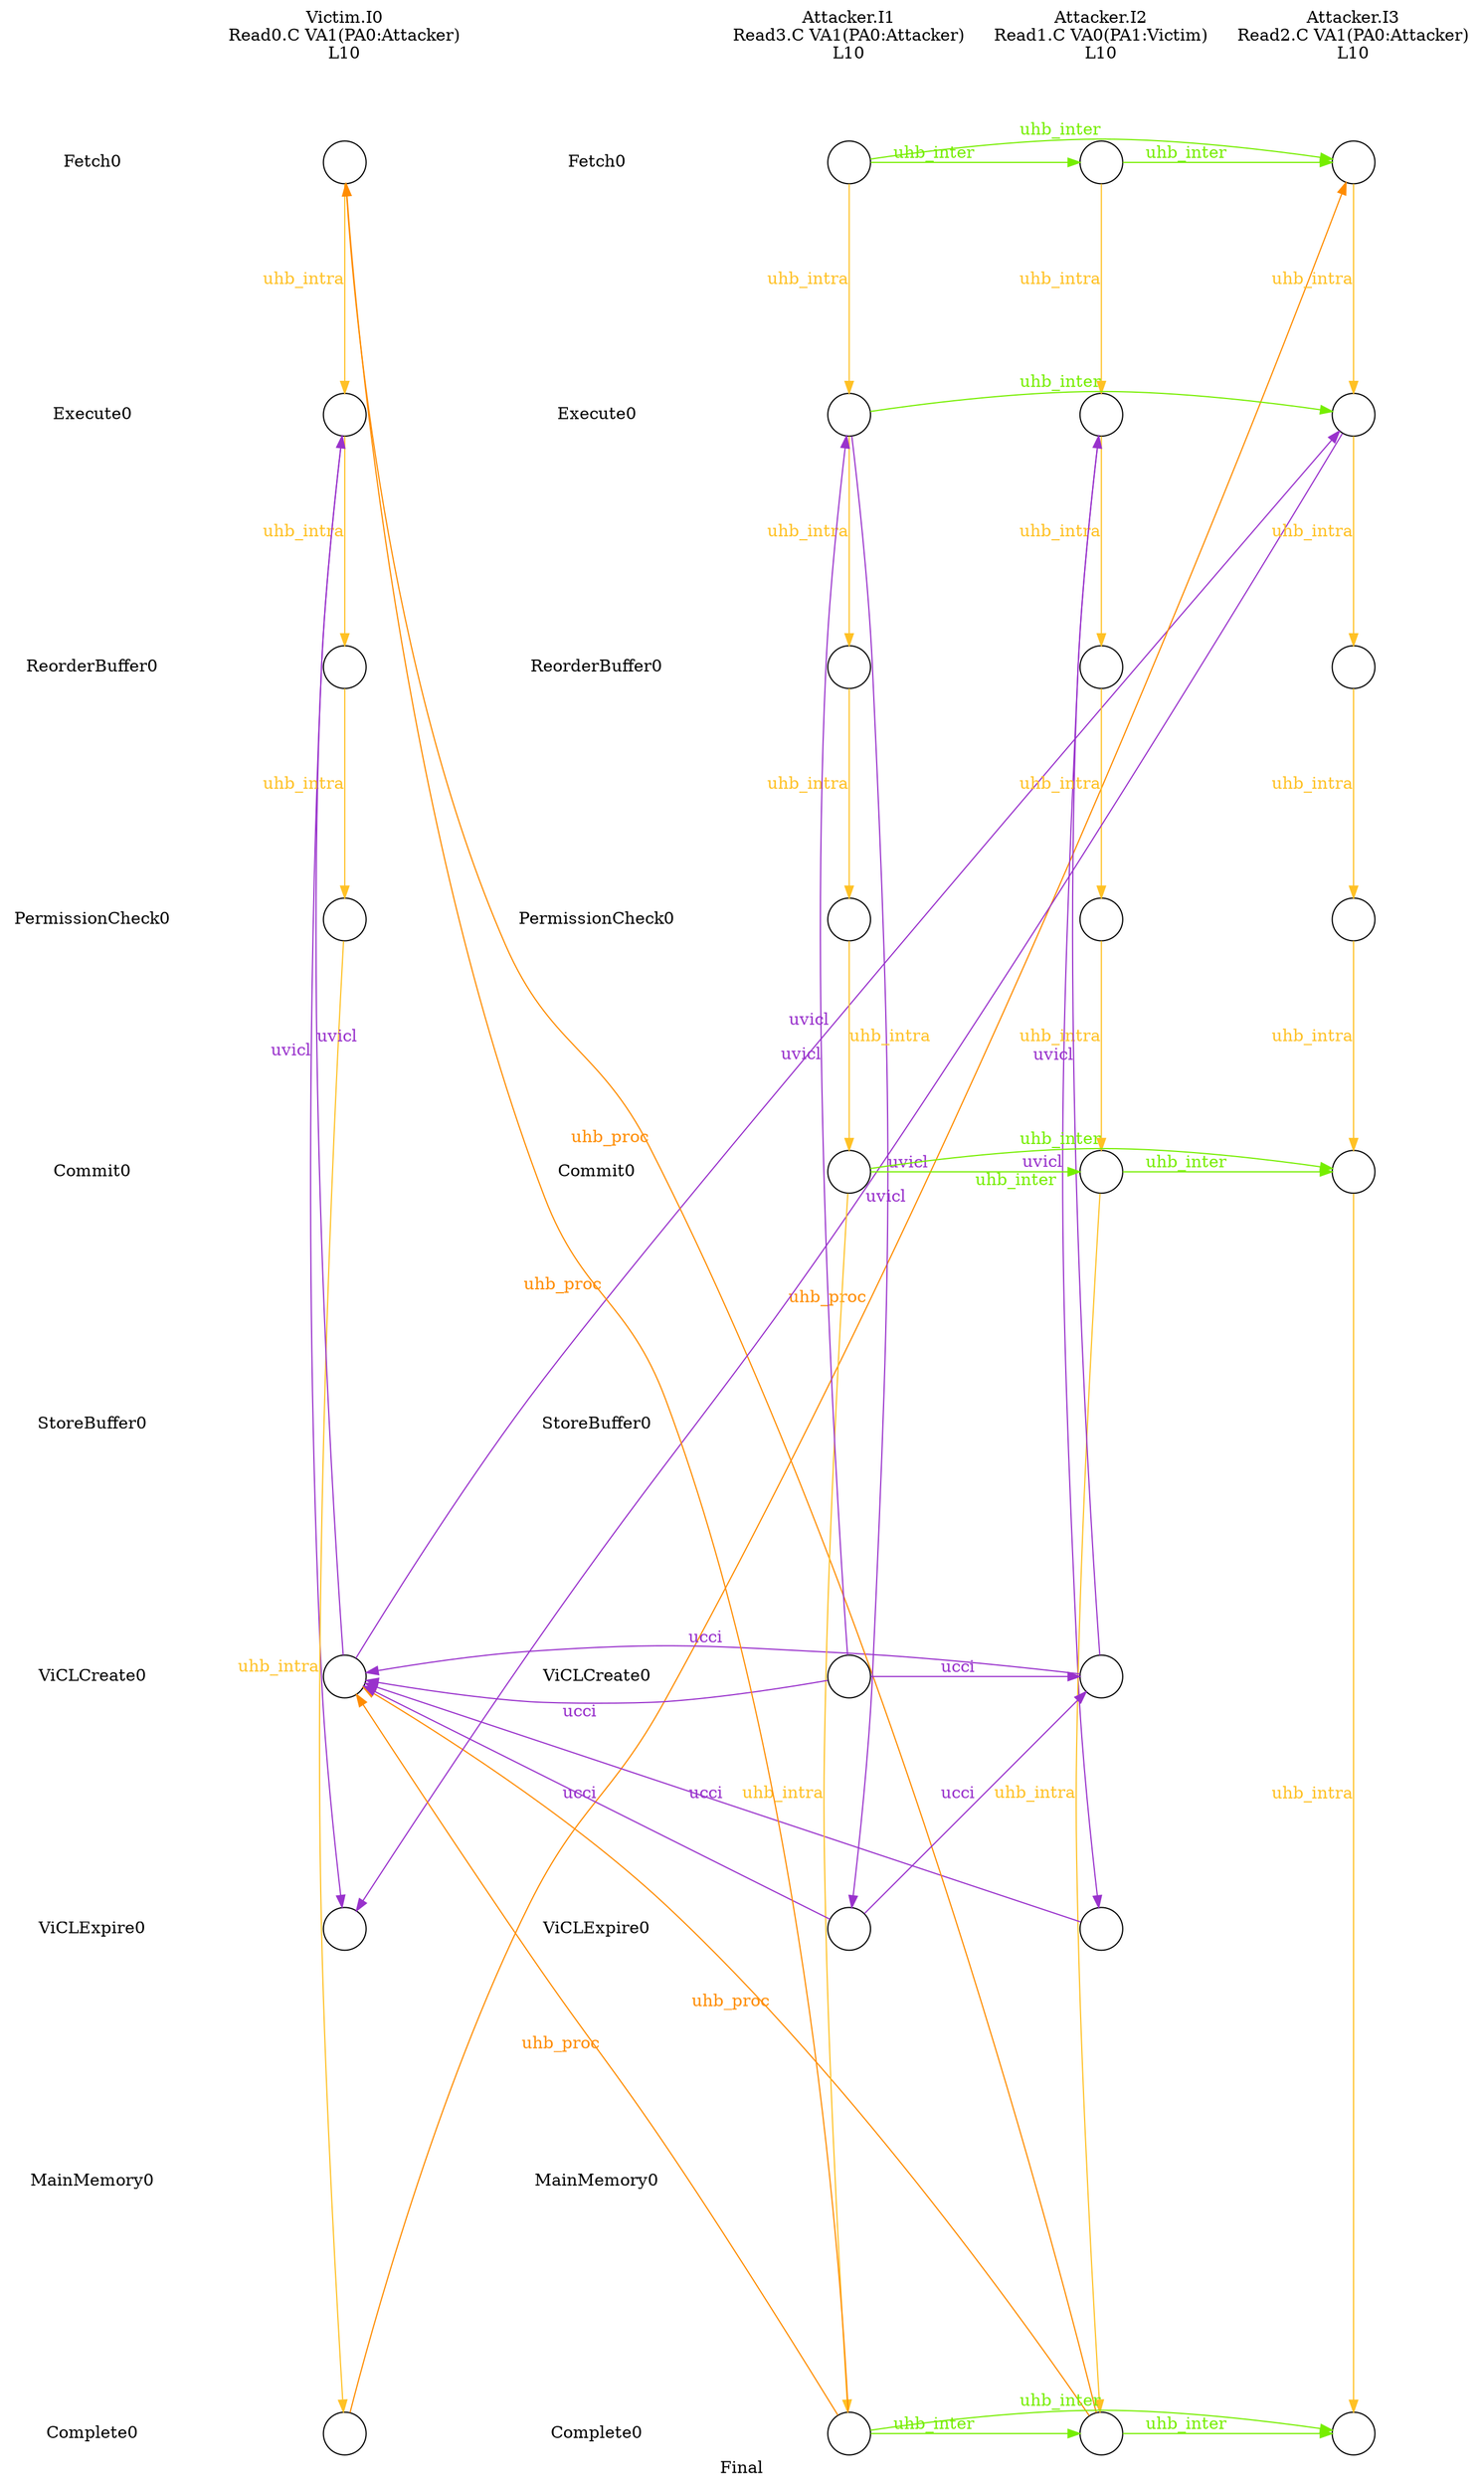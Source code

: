 digraph G {
	layout=neato;
	overlap=scale;
	splines=true;
	label="Final";
	n0_0_label [label="Victim.I0\nRead0.C VA1(PA0:Attacker)\nL10\n";pos="1,0.5!";shape=none];
	n1_0_label [label="Attacker.I1\nRead3.C VA1(PA0:Attacker)\nL10\n";pos="3,0.5!";shape=none];
	n2_0_label [label="Attacker.I2\nRead1.C VA0(PA1:Victim)\nL10\n";pos="4,0.5!";shape=none];
	n3_0_label [label="Attacker.I3\nRead2.C VA1(PA0:Attacker)\nL10\n";pos="5,0.5!";shape=none];
	l0_6_label [label="ViCLCreate0";pos="0,-6!";shape=none];
	l0_3_label [label="PermissionCheck0";pos="0,-3!";shape=none];
	l0_4_label [label="Commit0";pos="0,-4!";shape=none];
	l0_5_label [label="StoreBuffer0";pos="0,-5!";shape=none];
	l0_8_label [label="MainMemory0";pos="0,-8!";shape=none];
	l0_2_label [label="ReorderBuffer0";pos="0,-2!";shape=none];
	l0_9_label [label="Complete0";pos="0,-9!";shape=none];
	l0_1_label [label="Execute0";pos="0,-1!";shape=none];
	l0_7_label [label="ViCLExpire0";pos="0,-7!";shape=none];
	l0_0_label [label="Fetch0";pos="0,-0!";shape=none];
	l2_6_label [label="ViCLCreate0";pos="2,-6!";shape=none];
	l2_3_label [label="PermissionCheck0";pos="2,-3!";shape=none];
	l2_4_label [label="Commit0";pos="2,-4!";shape=none];
	l2_5_label [label="StoreBuffer0";pos="2,-5!";shape=none];
	l2_8_label [label="MainMemory0";pos="2,-8!";shape=none];
	l2_2_label [label="ReorderBuffer0";pos="2,-2!";shape=none];
	l2_9_label [label="Complete0";pos="2,-9!";shape=none];
	l2_1_label [label="Execute0";pos="2,-1!";shape=none];
	l2_7_label [label="ViCLExpire0";pos="2,-7!";shape=none];
	l2_0_label [label="Fetch0";pos="2,-0!";shape=none];
	n0_0_0_0_Read0_at_0_0 [shape=circle;label="";pos="1,-0!";];
	n0_0_0_0_Read0_at_0_1 [shape=circle;label="";pos="1,-1!";];
	n0_0_0_0_Read0_at_0_2 [shape=circle;label="";pos="1,-2!";];
	n0_0_0_0_Read0_at_0_3 [shape=circle;label="";pos="1,-3!";];
	n0_0_0_0_Read0_at_0_6 [shape=circle;label="";pos="1,-6!";];
	n0_0_0_0_Read0_at_0_7 [shape=circle;label="";pos="1,-7!";];
	n0_0_0_0_Read0_at_0_9 [shape=circle;label="";pos="1,-9!";];
	n2_1_0_0_Read1_at_1_0 [shape=circle;label="";pos="4,-0!";];
	n2_1_0_0_Read1_at_1_1 [shape=circle;label="";pos="4,-1!";];
	n2_1_0_0_Read1_at_1_2 [shape=circle;label="";pos="4,-2!";];
	n2_1_0_0_Read1_at_1_3 [shape=circle;label="";pos="4,-3!";];
	n2_1_0_0_Read1_at_1_4 [shape=circle;label="";pos="4,-4!";];
	n2_1_0_0_Read1_at_1_6 [shape=circle;label="";pos="4,-6!";];
	n2_1_0_0_Read1_at_1_7 [shape=circle;label="";pos="4,-7!";];
	n2_1_0_0_Read1_at_1_9 [shape=circle;label="";pos="4,-9!";];
	n3_1_0_0_Read2_at_1_0 [shape=circle;label="";pos="5,-0!";];
	n3_1_0_0_Read2_at_1_1 [shape=circle;label="";pos="5,-1!";];
	n3_1_0_0_Read2_at_1_2 [shape=circle;label="";pos="5,-2!";];
	n3_1_0_0_Read2_at_1_3 [shape=circle;label="";pos="5,-3!";];
	n3_1_0_0_Read2_at_1_4 [shape=circle;label="";pos="5,-4!";];
	n3_1_0_0_Read2_at_1_9 [shape=circle;label="";pos="5,-9!";];
	n1_1_0_0_Read3_at_1_0 [shape=circle;label="";pos="3,-0!";];
	n1_1_0_0_Read3_at_1_1 [shape=circle;label="";pos="3,-1!";];
	n1_1_0_0_Read3_at_1_2 [shape=circle;label="";pos="3,-2!";];
	n1_1_0_0_Read3_at_1_3 [shape=circle;label="";pos="3,-3!";];
	n1_1_0_0_Read3_at_1_4 [shape=circle;label="";pos="3,-4!";];
	n1_1_0_0_Read3_at_1_6 [shape=circle;label="";pos="3,-6!";];
	n1_1_0_0_Read3_at_1_7 [shape=circle;label="";pos="3,-7!";];
	n1_1_0_0_Read3_at_1_9 [shape=circle;label="";pos="3,-9!";];
	n2_1_0_0_Read1_at_1_6 -> n0_0_0_0_Read0_at_0_6[label="ucci";constraint=false;color="darkorchid";fontcolor="darkorchid";];
	n2_1_0_0_Read1_at_1_7 -> n0_0_0_0_Read0_at_0_6[label="ucci";constraint=false;color="darkorchid";fontcolor="darkorchid";];
	n1_1_0_0_Read3_at_1_6 -> n0_0_0_0_Read0_at_0_6[label="ucci";constraint=false;color="darkorchid";fontcolor="darkorchid";];
	n1_1_0_0_Read3_at_1_6 -> n2_1_0_0_Read1_at_1_6[label="ucci";constraint=false;color="darkorchid";fontcolor="darkorchid";];
	n1_1_0_0_Read3_at_1_7 -> n0_0_0_0_Read0_at_0_6[label="ucci";constraint=false;color="darkorchid";fontcolor="darkorchid";];
	n1_1_0_0_Read3_at_1_7 -> n2_1_0_0_Read1_at_1_6[label="ucci";constraint=false;color="darkorchid";fontcolor="darkorchid";];
	n0_0_0_0_Read0_at_0_9 -> n3_1_0_0_Read2_at_1_0[label="uhb_proc";constraint=false;color="darkorange";fontcolor="darkorange";];
	n2_1_0_0_Read1_at_1_9 -> n0_0_0_0_Read0_at_0_0[label="uhb_proc";constraint=false;color="darkorange";fontcolor="darkorange";];
	n2_1_0_0_Read1_at_1_9 -> n0_0_0_0_Read0_at_0_6[label="uhb_proc";constraint=false;color="darkorange";fontcolor="darkorange";];
	n1_1_0_0_Read3_at_1_9 -> n0_0_0_0_Read0_at_0_0[label="uhb_proc";constraint=false;color="darkorange";fontcolor="darkorange";];
	n1_1_0_0_Read3_at_1_9 -> n0_0_0_0_Read0_at_0_6[label="uhb_proc";constraint=false;color="darkorange";fontcolor="darkorange";];
	n2_1_0_0_Read1_at_1_0 -> n3_1_0_0_Read2_at_1_0[label="uhb_inter";constraint=false;color="chartreuse2";fontcolor="chartreuse2";];
	n2_1_0_0_Read1_at_1_4 -> n3_1_0_0_Read2_at_1_4[label="uhb_inter";constraint=false;color="chartreuse2";fontcolor="chartreuse2";];
	n2_1_0_0_Read1_at_1_9 -> n3_1_0_0_Read2_at_1_9[label="uhb_inter";constraint=false;color="chartreuse2";fontcolor="chartreuse2";];
	n1_1_0_0_Read3_at_1_0 -> n2_1_0_0_Read1_at_1_0[label="uhb_inter";constraint=false;color="chartreuse2";fontcolor="chartreuse2";];
	n1_1_0_0_Read3_at_1_0 -> n3_1_0_0_Read2_at_1_0[label="uhb_inter";constraint=false;color="chartreuse2";fontcolor="chartreuse2";];
	n1_1_0_0_Read3_at_1_1 -> n3_1_0_0_Read2_at_1_1[label="uhb_inter";constraint=false;color="chartreuse2";fontcolor="chartreuse2";];
	n1_1_0_0_Read3_at_1_4 -> n2_1_0_0_Read1_at_1_4[label="uhb_inter";constraint=false;color="chartreuse2";fontcolor="chartreuse2";];
	n1_1_0_0_Read3_at_1_4 -> n3_1_0_0_Read2_at_1_4[label="uhb_inter";constraint=false;color="chartreuse2";fontcolor="chartreuse2";];
	n1_1_0_0_Read3_at_1_9 -> n2_1_0_0_Read1_at_1_9[label="uhb_inter";constraint=false;color="chartreuse2";fontcolor="chartreuse2";];
	n1_1_0_0_Read3_at_1_9 -> n3_1_0_0_Read2_at_1_9[label="uhb_inter";constraint=false;color="chartreuse2";fontcolor="chartreuse2";];
	n0_0_0_0_Read0_at_0_1 -> n0_0_0_0_Read0_at_0_7[label="uvicl";constraint=false;color="darkorchid";fontcolor="darkorchid";];
	n0_0_0_0_Read0_at_0_6 -> n0_0_0_0_Read0_at_0_1[label="uvicl";constraint=false;color="darkorchid";fontcolor="darkorchid";];
	n0_0_0_0_Read0_at_0_6 -> n3_1_0_0_Read2_at_1_1[label="uvicl";constraint=false;color="darkorchid";fontcolor="darkorchid";];
	n2_1_0_0_Read1_at_1_1 -> n2_1_0_0_Read1_at_1_7[label="uvicl";constraint=false;color="darkorchid";fontcolor="darkorchid";];
	n2_1_0_0_Read1_at_1_6 -> n2_1_0_0_Read1_at_1_1[label="uvicl";constraint=false;color="darkorchid";fontcolor="darkorchid";];
	n3_1_0_0_Read2_at_1_1 -> n0_0_0_0_Read0_at_0_7[label="uvicl";constraint=false;color="darkorchid";fontcolor="darkorchid";];
	n1_1_0_0_Read3_at_1_1 -> n1_1_0_0_Read3_at_1_7[label="uvicl";constraint=false;color="darkorchid";fontcolor="darkorchid";];
	n1_1_0_0_Read3_at_1_6 -> n1_1_0_0_Read3_at_1_1[label="uvicl";constraint=false;color="darkorchid";fontcolor="darkorchid";];
	n0_0_0_0_Read0_at_0_0 -> n0_0_0_0_Read0_at_0_1[label="uhb_intra";constraint=false;color="goldenrod1";fontcolor="goldenrod1";];
	n0_0_0_0_Read0_at_0_1 -> n0_0_0_0_Read0_at_0_2[label="uhb_intra";constraint=false;color="goldenrod1";fontcolor="goldenrod1";];
	n0_0_0_0_Read0_at_0_2 -> n0_0_0_0_Read0_at_0_3[label="uhb_intra";constraint=false;color="goldenrod1";fontcolor="goldenrod1";];
	n0_0_0_0_Read0_at_0_3 -> n0_0_0_0_Read0_at_0_9[label="uhb_intra";constraint=false;color="goldenrod1";fontcolor="goldenrod1";];
	n2_1_0_0_Read1_at_1_0 -> n2_1_0_0_Read1_at_1_1[label="uhb_intra";constraint=false;color="goldenrod1";fontcolor="goldenrod1";];
	n2_1_0_0_Read1_at_1_1 -> n2_1_0_0_Read1_at_1_2[label="uhb_intra";constraint=false;color="goldenrod1";fontcolor="goldenrod1";];
	n2_1_0_0_Read1_at_1_2 -> n2_1_0_0_Read1_at_1_3[label="uhb_intra";constraint=false;color="goldenrod1";fontcolor="goldenrod1";];
	n2_1_0_0_Read1_at_1_3 -> n2_1_0_0_Read1_at_1_4[label="uhb_intra";constraint=false;color="goldenrod1";fontcolor="goldenrod1";];
	n2_1_0_0_Read1_at_1_4 -> n2_1_0_0_Read1_at_1_9[label="uhb_intra";constraint=false;color="goldenrod1";fontcolor="goldenrod1";];
	n3_1_0_0_Read2_at_1_0 -> n3_1_0_0_Read2_at_1_1[label="uhb_intra";constraint=false;color="goldenrod1";fontcolor="goldenrod1";];
	n3_1_0_0_Read2_at_1_1 -> n3_1_0_0_Read2_at_1_2[label="uhb_intra";constraint=false;color="goldenrod1";fontcolor="goldenrod1";];
	n3_1_0_0_Read2_at_1_2 -> n3_1_0_0_Read2_at_1_3[label="uhb_intra";constraint=false;color="goldenrod1";fontcolor="goldenrod1";];
	n3_1_0_0_Read2_at_1_3 -> n3_1_0_0_Read2_at_1_4[label="uhb_intra";constraint=false;color="goldenrod1";fontcolor="goldenrod1";];
	n3_1_0_0_Read2_at_1_4 -> n3_1_0_0_Read2_at_1_9[label="uhb_intra";constraint=false;color="goldenrod1";fontcolor="goldenrod1";];
	n1_1_0_0_Read3_at_1_0 -> n1_1_0_0_Read3_at_1_1[label="uhb_intra";constraint=false;color="goldenrod1";fontcolor="goldenrod1";];
	n1_1_0_0_Read3_at_1_1 -> n1_1_0_0_Read3_at_1_2[label="uhb_intra";constraint=false;color="goldenrod1";fontcolor="goldenrod1";];
	n1_1_0_0_Read3_at_1_2 -> n1_1_0_0_Read3_at_1_3[label="uhb_intra";constraint=false;color="goldenrod1";fontcolor="goldenrod1";];
	n1_1_0_0_Read3_at_1_3 -> n1_1_0_0_Read3_at_1_4[label="uhb_intra";constraint=false;color="goldenrod1";fontcolor="goldenrod1";];
	n1_1_0_0_Read3_at_1_4 -> n1_1_0_0_Read3_at_1_9[label="uhb_intra";constraint=false;color="goldenrod1";fontcolor="goldenrod1";];
}
